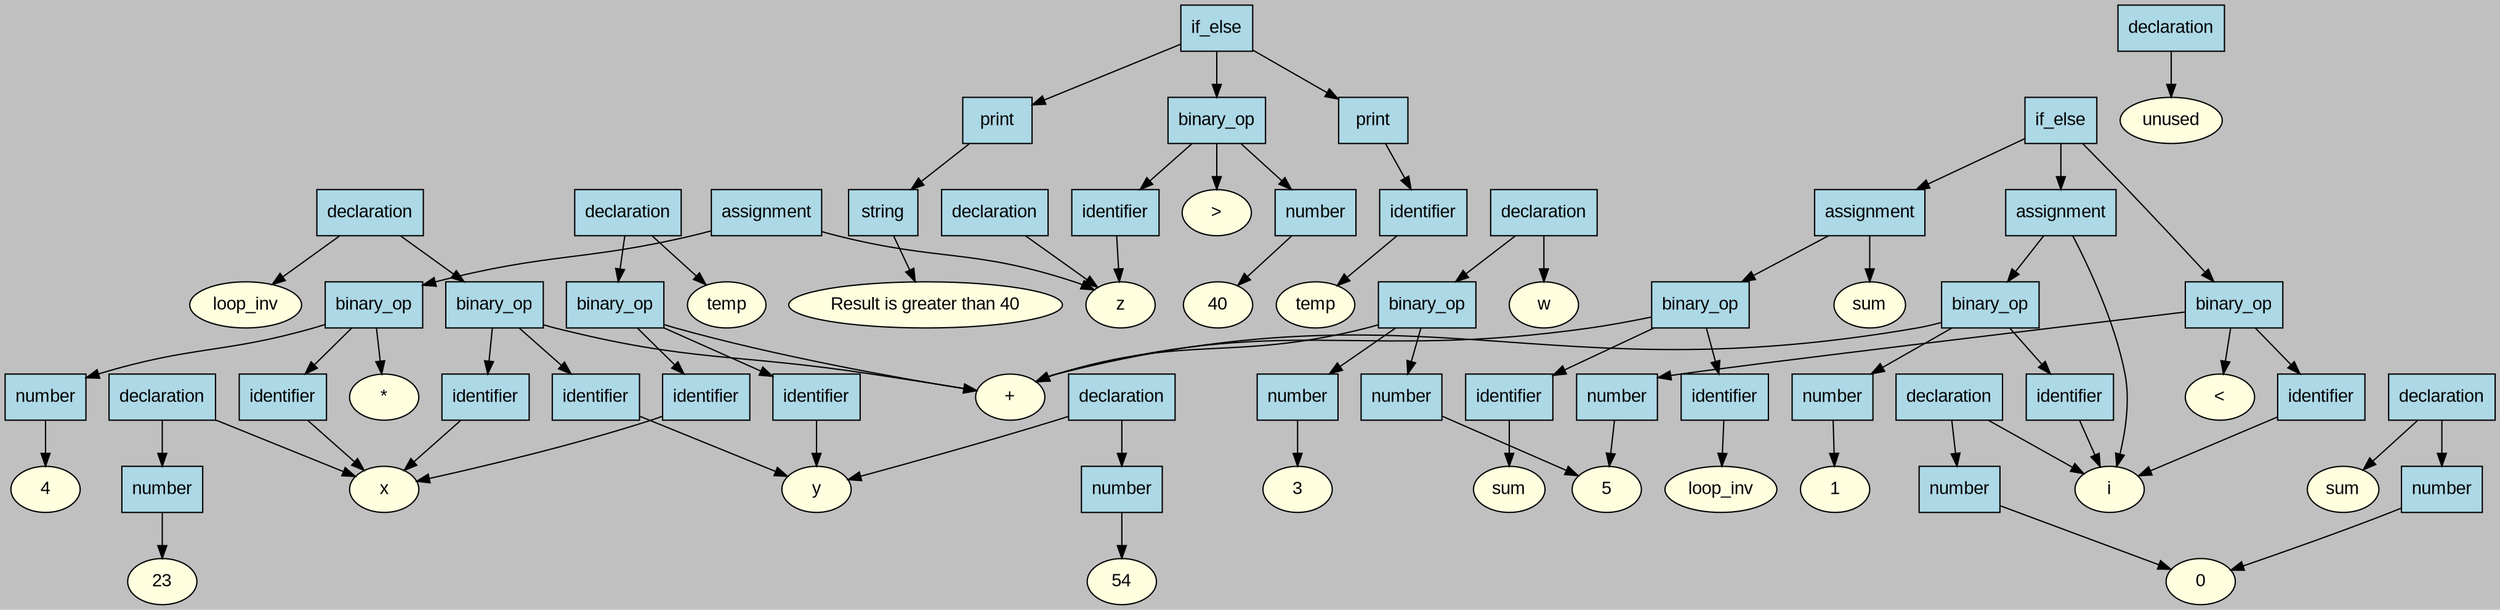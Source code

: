 digraph AST {
    graph [bgcolor=gray];
    node [shape=rectangle, style=filled, fillcolor=lightblue, fontcolor=black, fontsize=14, fontname="Arial"];
    edge [color=black];


    1957774140096 [label="declaration"];
    140728441042264 [label="x", shape=ellipse, fillcolor=lightyellow];
    1957774140096 -> 140728441042264;
    1957778225280 [label="number"];
    1957774140096 -> 1957778225280;
    140728440978552 [label="23", shape=ellipse, fillcolor=lightyellow];
    1957778225280 -> 140728440978552;
    1957778418048 [label="declaration"];
    140728441042312 [label="y", shape=ellipse, fillcolor=lightyellow];
    1957778418048 -> 140728441042312;
    1957778228352 [label="number"];
    1957778418048 -> 1957778228352;
    140728440979544 [label="54", shape=ellipse, fillcolor=lightyellow];
    1957778228352 -> 140728440979544;
    1957778232256 [label="declaration"];
    140728441042360 [label="z", shape=ellipse, fillcolor=lightyellow];
    1957778232256 -> 140728441042360;
    1957778522880 [label="declaration"];
    140728441042216 [label="w", shape=ellipse, fillcolor=lightyellow];
    1957778522880 -> 140728441042216;
    1957778164608 [label="binary_op"];
    1957778522880 -> 1957778164608;
    140728441038568 [label="+", shape=ellipse, fillcolor=lightyellow];
    1957778164608 -> 140728441038568;
    1957778227968 [label="number"];
    1957778164608 -> 1957778227968;
    140728440977912 [label="3", shape=ellipse, fillcolor=lightyellow];
    1957778227968 -> 140728440977912;
    1957778228032 [label="number"];
    1957778164608 -> 1957778228032;
    140728440977976 [label="5", shape=ellipse, fillcolor=lightyellow];
    1957778228032 -> 140728440977976;
    1957778232192 [label="declaration"];
    1957778303104 [label="unused", shape=ellipse, fillcolor=lightyellow];
    1957778232192 -> 1957778303104;
    1957778536832 [label="assignment"];
    140728441042360 [label="z", shape=ellipse, fillcolor=lightyellow];
    1957778536832 -> 140728441042360;
    1957778342272 [label="binary_op"];
    1957778536832 -> 1957778342272;
    140728441038520 [label="*", shape=ellipse, fillcolor=lightyellow];
    1957778342272 -> 140728441038520;
    1957778227648 [label="identifier"];
    1957778342272 -> 1957778227648;
    140728441042264 [label="x", shape=ellipse, fillcolor=lightyellow];
    1957778227648 -> 140728441042264;
    1957778227584 [label="number"];
    1957778342272 -> 1957778227584;
    140728440977944 [label="4", shape=ellipse, fillcolor=lightyellow];
    1957778227584 -> 140728440977944;
    1957778537920 [label="declaration"];
    140728441041544 [label="i", shape=ellipse, fillcolor=lightyellow];
    1957778537920 -> 140728441041544;
    1957778232128 [label="number"];
    1957778537920 -> 1957778232128;
    140728440977816 [label="0", shape=ellipse, fillcolor=lightyellow];
    1957778232128 -> 140728440977816;
    1957778536896 [label="declaration"];
    1957778303248 [label="sum", shape=ellipse, fillcolor=lightyellow];
    1957778536896 -> 1957778303248;
    1957778227456 [label="number"];
    1957778536896 -> 1957778227456;
    140728440977816 [label="0", shape=ellipse, fillcolor=lightyellow];
    1957778227456 -> 140728440977816;
    1957778522688 [label="declaration"];
    1957778536944 [label="loop_inv", shape=ellipse, fillcolor=lightyellow];
    1957778522688 -> 1957778536944;
    1957778166128 [label="binary_op"];
    1957778522688 -> 1957778166128;
    140728441038568 [label="+", shape=ellipse, fillcolor=lightyellow];
    1957778166128 -> 140728441038568;
    1957778226816 [label="identifier"];
    1957778166128 -> 1957778226816;
    140728441042264 [label="x", shape=ellipse, fillcolor=lightyellow];
    1957778226816 -> 140728441042264;
    1957778232064 [label="identifier"];
    1957778166128 -> 1957778232064;
    140728441042312 [label="y", shape=ellipse, fillcolor=lightyellow];
    1957778232064 -> 140728441042312;
    1957778522816 [label="declaration"];
    1957778303632 [label="temp", shape=ellipse, fillcolor=lightyellow];
    1957778522816 -> 1957778303632;
    1957778165568 [label="binary_op"];
    1957778522816 -> 1957778165568;
    140728441038568 [label="+", shape=ellipse, fillcolor=lightyellow];
    1957778165568 -> 140728441038568;
    1957778227072 [label="identifier"];
    1957778165568 -> 1957778227072;
    140728441042264 [label="x", shape=ellipse, fillcolor=lightyellow];
    1957778227072 -> 140728441042264;
    1957778226176 [label="identifier"];
    1957778165568 -> 1957778226176;
    140728441042312 [label="y", shape=ellipse, fillcolor=lightyellow];
    1957778226176 -> 140728441042312;
    1957778343152 [label="if_else"];
    1957778342352 [label="binary_op"];
    1957778343152 -> 1957778342352;
    140728441039384 [label="<", shape=ellipse, fillcolor=lightyellow];
    1957778342352 -> 140728441039384;
    1957778227136 [label="identifier"];
    1957778342352 -> 1957778227136;
    140728441041544 [label="i", shape=ellipse, fillcolor=lightyellow];
    1957778227136 -> 140728441041544;
    1957778227008 [label="number"];
    1957778342352 -> 1957778227008;
    140728440977976 [label="5", shape=ellipse, fillcolor=lightyellow];
    1957778227008 -> 140728440977976;
    1957778536448 [label="assignment"];
    1957778343152 -> 1957778536448;
    1957778303488 [label="sum", shape=ellipse, fillcolor=lightyellow];
    1957778536448 -> 1957778303488;
    1957778342432 [label="binary_op"];
    1957778536448 -> 1957778342432;
    140728441038568 [label="+", shape=ellipse, fillcolor=lightyellow];
    1957778342432 -> 140728441038568;
    1957778226880 [label="identifier"];
    1957778342432 -> 1957778226880;
    1957778303824 [label="sum", shape=ellipse, fillcolor=lightyellow];
    1957778226880 -> 1957778303824;
    1957778232000 [label="identifier"];
    1957778342432 -> 1957778232000;
    1957778536368 [label="loop_inv", shape=ellipse, fillcolor=lightyellow];
    1957778232000 -> 1957778536368;
    1957778522752 [label="assignment"];
    1957778343152 -> 1957778522752;
    140728441041544 [label="i", shape=ellipse, fillcolor=lightyellow];
    1957778522752 -> 140728441041544;
    1957778342512 [label="binary_op"];
    1957778522752 -> 1957778342512;
    140728441038568 [label="+", shape=ellipse, fillcolor=lightyellow];
    1957778342512 -> 140728441038568;
    1957778226752 [label="identifier"];
    1957778342512 -> 1957778226752;
    140728441041544 [label="i", shape=ellipse, fillcolor=lightyellow];
    1957778226752 -> 140728441041544;
    1957778226624 [label="number"];
    1957778342512 -> 1957778226624;
    140728440977848 [label="1", shape=ellipse, fillcolor=lightyellow];
    1957778226624 -> 140728440977848;
    1957778342992 [label="if_else"];
    1957778343072 [label="binary_op"];
    1957778342992 -> 1957778343072;
    140728441039480 [label=">", shape=ellipse, fillcolor=lightyellow];
    1957778343072 -> 140728441039480;
    1957778226432 [label="identifier"];
    1957778343072 -> 1957778226432;
    140728441042360 [label="z", shape=ellipse, fillcolor=lightyellow];
    1957778226432 -> 140728441042360;
    1957778226688 [label="number"];
    1957778343072 -> 1957778226688;
    140728440979096 [label="40", shape=ellipse, fillcolor=lightyellow];
    1957778226688 -> 140728440979096;
    1957778226304 [label="print"];
    1957778342992 -> 1957778226304;
    1957778226368 [label="string"];
    1957778226304 -> 1957778226368;
    1957774054048 [label="Result is greater than 40", shape=ellipse, fillcolor=lightyellow];
    1957778226368 -> 1957774054048;
    1957778224512 [label="print"];
    1957778342992 -> 1957778224512;
    1957778231936 [label="identifier"];
    1957778224512 -> 1957778231936;
    1957778303776 [label="temp", shape=ellipse, fillcolor=lightyellow];
    1957778231936 -> 1957778303776;
}